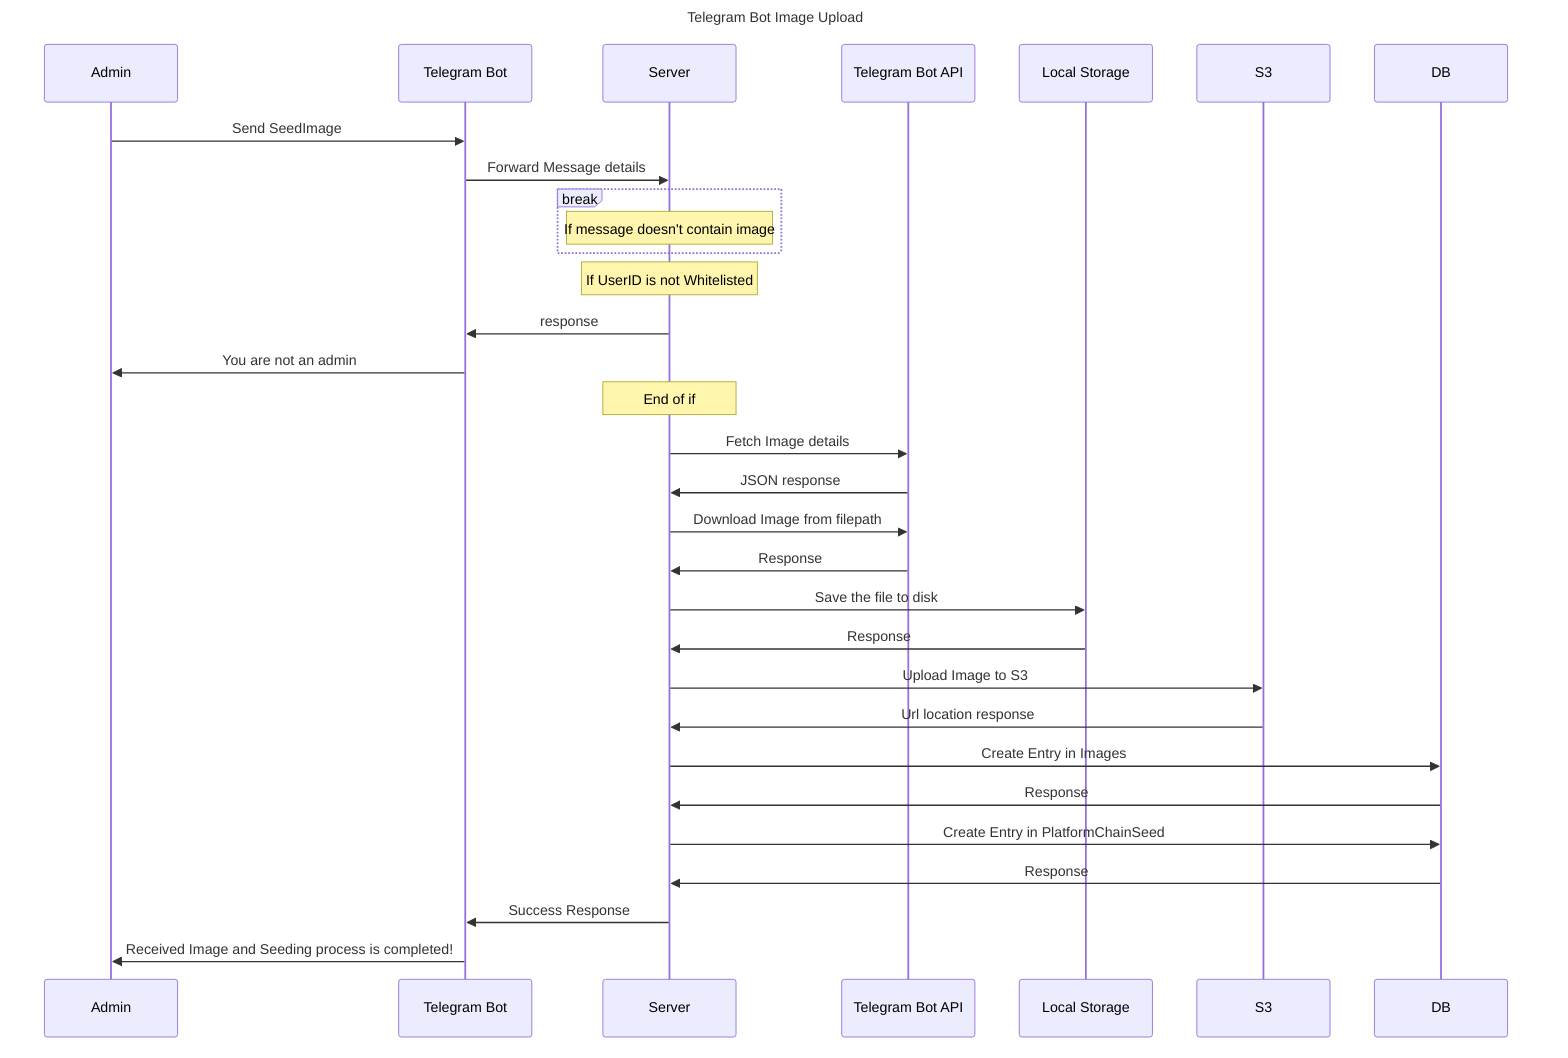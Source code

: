 %% Documentation: https://github.com/mermaid-js/mermaid
%% Editor: https://mermaid.live/edit

sequenceDiagram
title Telegram Bot Image Upload 

participant Admin
participant Telegram Bot
participant Server
participant Telegram Bot API
participant Local Storage
participant S3
participant DB



Admin->>Telegram Bot: Send SeedImage
Telegram Bot->>Server: Forward Message details
break
    note over Server: If message doesn't contain image
end

note over Server: If UserID is not Whitelisted
Server->>Telegram Bot: response
Telegram Bot->>Admin: You are not an admin
note over Server: End of if


Server->>Telegram Bot API: Fetch Image details
Telegram Bot API->>Server: JSON response
Server->>Telegram Bot API: Download Image from filepath
Telegram Bot API->>Server: Response 

Server->>Local Storage: Save the file to disk
Local Storage->>Server: Response

Server->>S3: Upload Image to S3
S3->>Server: Url location response  

Server->>DB: Create Entry in Images
DB->>Server: Response


Server->>DB: Create Entry in PlatformChainSeed
DB->>Server: Response

Server->>Telegram Bot: Success Response
Telegram Bot->>Admin: Received Image and Seeding process is completed!



%%set filesize
%%fetch filepath from image details
%%get instance of AWS S3